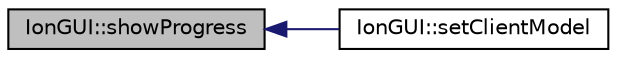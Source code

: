 digraph "IonGUI::showProgress"
{
  edge [fontname="Helvetica",fontsize="10",labelfontname="Helvetica",labelfontsize="10"];
  node [fontname="Helvetica",fontsize="10",shape=record];
  rankdir="LR";
  Node834 [label="IonGUI::showProgress",height=0.2,width=0.4,color="black", fillcolor="grey75", style="filled", fontcolor="black"];
  Node834 -> Node835 [dir="back",color="midnightblue",fontsize="10",style="solid",fontname="Helvetica"];
  Node835 [label="IonGUI::setClientModel",height=0.2,width=0.4,color="black", fillcolor="white", style="filled",URL="$dc/d0b/class_ion_g_u_i.html#aee0c583c834ce4f4c598c29db83b0680",tooltip="Set the client model. "];
}
